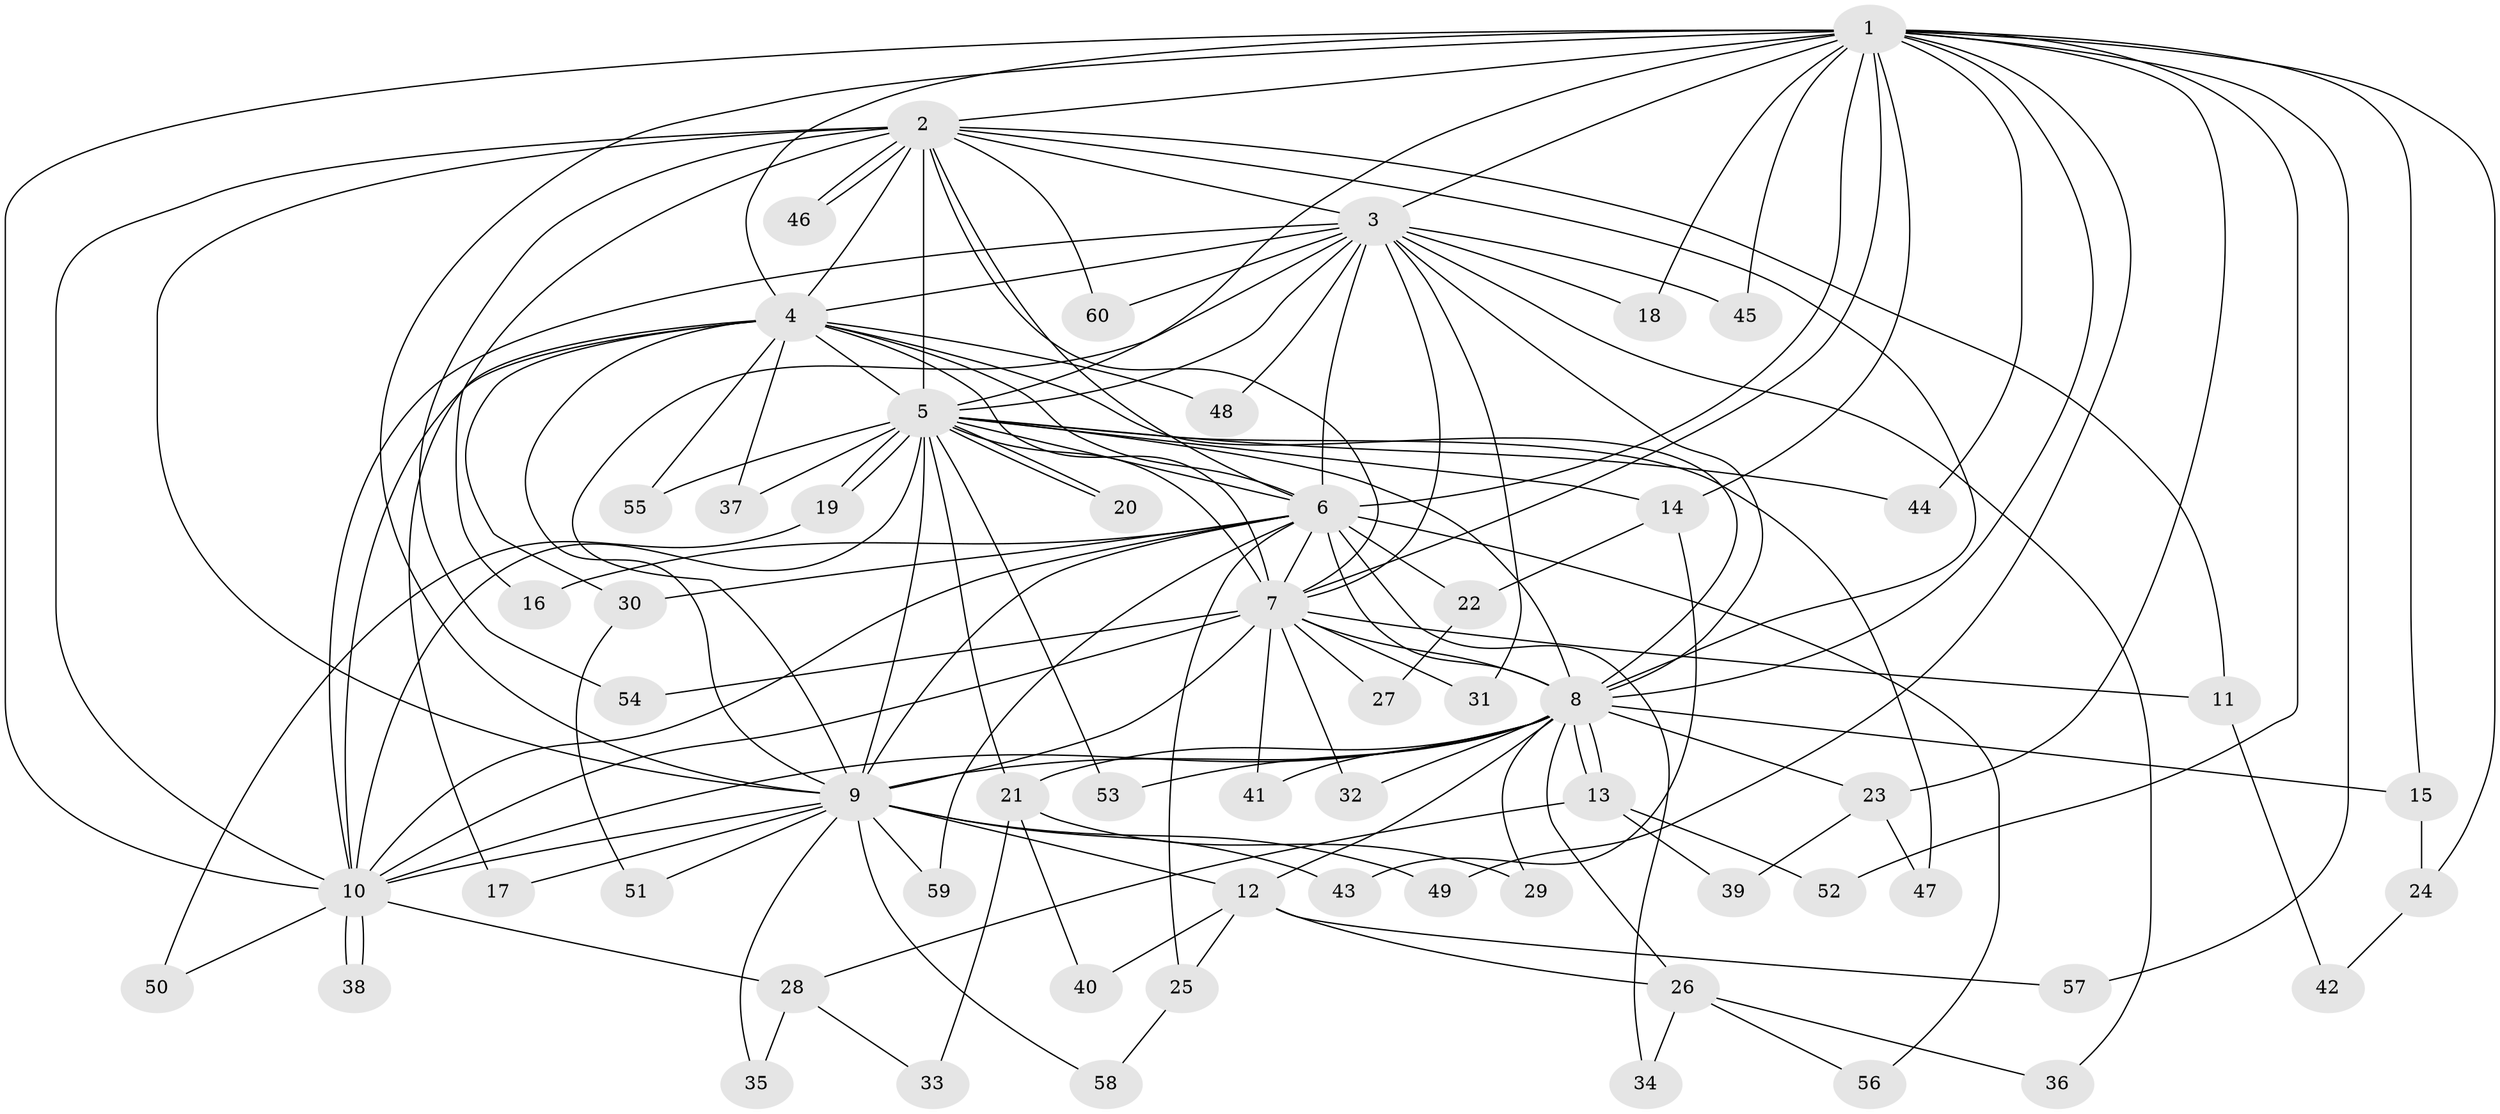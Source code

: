// coarse degree distribution, {10: 0.16666666666666666, 12: 0.041666666666666664, 14: 0.041666666666666664, 11: 0.08333333333333333, 15: 0.041666666666666664, 4: 0.08333333333333333, 9: 0.041666666666666664, 5: 0.08333333333333333, 6: 0.041666666666666664, 2: 0.20833333333333334, 1: 0.08333333333333333, 7: 0.041666666666666664, 3: 0.041666666666666664}
// Generated by graph-tools (version 1.1) at 2025/49/03/04/25 22:49:34]
// undirected, 60 vertices, 145 edges
graph export_dot {
  node [color=gray90,style=filled];
  1;
  2;
  3;
  4;
  5;
  6;
  7;
  8;
  9;
  10;
  11;
  12;
  13;
  14;
  15;
  16;
  17;
  18;
  19;
  20;
  21;
  22;
  23;
  24;
  25;
  26;
  27;
  28;
  29;
  30;
  31;
  32;
  33;
  34;
  35;
  36;
  37;
  38;
  39;
  40;
  41;
  42;
  43;
  44;
  45;
  46;
  47;
  48;
  49;
  50;
  51;
  52;
  53;
  54;
  55;
  56;
  57;
  58;
  59;
  60;
  1 -- 2;
  1 -- 3;
  1 -- 4;
  1 -- 5;
  1 -- 6;
  1 -- 7;
  1 -- 8;
  1 -- 9;
  1 -- 10;
  1 -- 14;
  1 -- 15;
  1 -- 18;
  1 -- 23;
  1 -- 24;
  1 -- 44;
  1 -- 45;
  1 -- 49;
  1 -- 52;
  1 -- 57;
  2 -- 3;
  2 -- 4;
  2 -- 5;
  2 -- 6;
  2 -- 7;
  2 -- 8;
  2 -- 9;
  2 -- 10;
  2 -- 11;
  2 -- 16;
  2 -- 46;
  2 -- 46;
  2 -- 54;
  2 -- 60;
  3 -- 4;
  3 -- 5;
  3 -- 6;
  3 -- 7;
  3 -- 8;
  3 -- 9;
  3 -- 10;
  3 -- 18;
  3 -- 31;
  3 -- 36;
  3 -- 45;
  3 -- 48;
  3 -- 60;
  4 -- 5;
  4 -- 6;
  4 -- 7;
  4 -- 8;
  4 -- 9;
  4 -- 10;
  4 -- 17;
  4 -- 30;
  4 -- 37;
  4 -- 48;
  4 -- 55;
  5 -- 6;
  5 -- 7;
  5 -- 8;
  5 -- 9;
  5 -- 10;
  5 -- 14;
  5 -- 19;
  5 -- 19;
  5 -- 20;
  5 -- 20;
  5 -- 21;
  5 -- 37;
  5 -- 44;
  5 -- 47;
  5 -- 53;
  5 -- 55;
  6 -- 7;
  6 -- 8;
  6 -- 9;
  6 -- 10;
  6 -- 16;
  6 -- 22;
  6 -- 25;
  6 -- 30;
  6 -- 34;
  6 -- 56;
  6 -- 59;
  7 -- 8;
  7 -- 9;
  7 -- 10;
  7 -- 11;
  7 -- 27;
  7 -- 31;
  7 -- 32;
  7 -- 41;
  7 -- 54;
  8 -- 9;
  8 -- 10;
  8 -- 12;
  8 -- 13;
  8 -- 13;
  8 -- 15;
  8 -- 21;
  8 -- 23;
  8 -- 26;
  8 -- 29;
  8 -- 32;
  8 -- 41;
  8 -- 53;
  9 -- 10;
  9 -- 12;
  9 -- 17;
  9 -- 35;
  9 -- 43;
  9 -- 49;
  9 -- 51;
  9 -- 58;
  9 -- 59;
  10 -- 28;
  10 -- 38;
  10 -- 38;
  10 -- 50;
  11 -- 42;
  12 -- 25;
  12 -- 26;
  12 -- 40;
  12 -- 57;
  13 -- 28;
  13 -- 39;
  13 -- 52;
  14 -- 22;
  14 -- 43;
  15 -- 24;
  19 -- 50;
  21 -- 29;
  21 -- 33;
  21 -- 40;
  22 -- 27;
  23 -- 39;
  23 -- 47;
  24 -- 42;
  25 -- 58;
  26 -- 34;
  26 -- 36;
  26 -- 56;
  28 -- 33;
  28 -- 35;
  30 -- 51;
}

